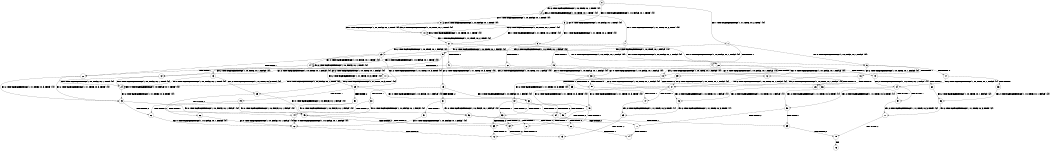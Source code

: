 digraph BCG {
size = "7, 10.5";
center = TRUE;
node [shape = circle];
0 [peripheries = 2];
0 -> 1 [label = "EX !1 !ATOMIC_EXCH_BRANCH (1, +1, TRUE, +0, 2, TRUE) !{0}"];
0 -> 2 [label = "EX !2 !ATOMIC_EXCH_BRANCH (1, +0, TRUE, +0, 1, TRUE) !{0}"];
0 -> 3 [label = "EX !0 !ATOMIC_EXCH_BRANCH (1, +0, FALSE, +0, 1, TRUE) !{0}"];
1 -> 4 [label = "TERMINATE !1"];
1 -> 5 [label = "EX !2 !ATOMIC_EXCH_BRANCH (1, +0, TRUE, +0, 1, FALSE) !{0}"];
1 -> 6 [label = "EX !0 !ATOMIC_EXCH_BRANCH (1, +0, FALSE, +0, 1, FALSE) !{0}"];
2 -> 7 [label = "EX !1 !ATOMIC_EXCH_BRANCH (1, +1, TRUE, +0, 2, TRUE) !{0}"];
2 -> 8 [label = "EX !0 !ATOMIC_EXCH_BRANCH (1, +0, FALSE, +0, 1, TRUE) !{0}"];
2 -> 2 [label = "EX !2 !ATOMIC_EXCH_BRANCH (1, +0, TRUE, +0, 1, TRUE) !{0}"];
3 -> 9 [label = "EX !1 !ATOMIC_EXCH_BRANCH (1, +1, TRUE, +0, 2, TRUE) !{0}"];
3 -> 10 [label = "EX !2 !ATOMIC_EXCH_BRANCH (1, +0, TRUE, +0, 1, TRUE) !{0}"];
3 -> 3 [label = "EX !0 !ATOMIC_EXCH_BRANCH (1, +0, FALSE, +0, 1, TRUE) !{0}"];
4 -> 11 [label = "EX !2 !ATOMIC_EXCH_BRANCH (1, +0, TRUE, +0, 1, FALSE) !{0}"];
4 -> 12 [label = "EX !0 !ATOMIC_EXCH_BRANCH (1, +0, FALSE, +0, 1, FALSE) !{0}"];
5 -> 13 [label = "TERMINATE !1"];
5 -> 14 [label = "EX !0 !ATOMIC_EXCH_BRANCH (1, +0, FALSE, +0, 1, TRUE) !{0}"];
5 -> 15 [label = "EX !2 !ATOMIC_EXCH_BRANCH (1, +1, TRUE, +0, 3, TRUE) !{0}"];
6 -> 16 [label = "TERMINATE !1"];
6 -> 17 [label = "TERMINATE !0"];
6 -> 18 [label = "EX !2 !ATOMIC_EXCH_BRANCH (1, +0, TRUE, +0, 1, FALSE) !{0}"];
7 -> 19 [label = "TERMINATE !1"];
7 -> 20 [label = "EX !0 !ATOMIC_EXCH_BRANCH (1, +0, FALSE, +0, 1, FALSE) !{0}"];
7 -> 5 [label = "EX !2 !ATOMIC_EXCH_BRANCH (1, +0, TRUE, +0, 1, FALSE) !{0}"];
8 -> 21 [label = "EX !1 !ATOMIC_EXCH_BRANCH (1, +1, TRUE, +0, 2, TRUE) !{0}"];
8 -> 10 [label = "EX !2 !ATOMIC_EXCH_BRANCH (1, +0, TRUE, +0, 1, TRUE) !{0}"];
8 -> 8 [label = "EX !0 !ATOMIC_EXCH_BRANCH (1, +0, FALSE, +0, 1, TRUE) !{0}"];
9 -> 22 [label = "TERMINATE !1"];
9 -> 23 [label = "EX !2 !ATOMIC_EXCH_BRANCH (1, +0, TRUE, +0, 1, FALSE) !{0}"];
9 -> 6 [label = "EX !0 !ATOMIC_EXCH_BRANCH (1, +0, FALSE, +0, 1, FALSE) !{0}"];
10 -> 21 [label = "EX !1 !ATOMIC_EXCH_BRANCH (1, +1, TRUE, +0, 2, TRUE) !{0}"];
10 -> 10 [label = "EX !2 !ATOMIC_EXCH_BRANCH (1, +0, TRUE, +0, 1, TRUE) !{0}"];
10 -> 8 [label = "EX !0 !ATOMIC_EXCH_BRANCH (1, +0, FALSE, +0, 1, TRUE) !{0}"];
11 -> 24 [label = "EX !0 !ATOMIC_EXCH_BRANCH (1, +0, FALSE, +0, 1, TRUE) !{0}"];
11 -> 25 [label = "EX !2 !ATOMIC_EXCH_BRANCH (1, +1, TRUE, +0, 3, TRUE) !{0}"];
12 -> 26 [label = "TERMINATE !0"];
12 -> 27 [label = "EX !2 !ATOMIC_EXCH_BRANCH (1, +0, TRUE, +0, 1, FALSE) !{0}"];
13 -> 24 [label = "EX !0 !ATOMIC_EXCH_BRANCH (1, +0, FALSE, +0, 1, TRUE) !{0}"];
13 -> 25 [label = "EX !2 !ATOMIC_EXCH_BRANCH (1, +1, TRUE, +0, 3, TRUE) !{0}"];
14 -> 28 [label = "TERMINATE !1"];
14 -> 29 [label = "EX !2 !ATOMIC_EXCH_BRANCH (1, +1, TRUE, +0, 3, TRUE) !{0}"];
14 -> 14 [label = "EX !0 !ATOMIC_EXCH_BRANCH (1, +0, FALSE, +0, 1, TRUE) !{0}"];
15 -> 30 [label = "TERMINATE !1"];
15 -> 31 [label = "TERMINATE !2"];
15 -> 32 [label = "EX !0 !ATOMIC_EXCH_BRANCH (1, +0, FALSE, +0, 1, FALSE) !{0}"];
16 -> 26 [label = "TERMINATE !0"];
16 -> 27 [label = "EX !2 !ATOMIC_EXCH_BRANCH (1, +0, TRUE, +0, 1, FALSE) !{0}"];
17 -> 33 [label = "TERMINATE !1"];
17 -> 34 [label = "EX !2 !ATOMIC_EXCH_BRANCH (1, +0, TRUE, +0, 1, FALSE) !{1}"];
18 -> 35 [label = "TERMINATE !1"];
18 -> 36 [label = "TERMINATE !0"];
18 -> 37 [label = "EX !2 !ATOMIC_EXCH_BRANCH (1, +1, TRUE, +0, 3, TRUE) !{0}"];
19 -> 38 [label = "EX !0 !ATOMIC_EXCH_BRANCH (1, +0, FALSE, +0, 1, FALSE) !{0}"];
19 -> 11 [label = "EX !2 !ATOMIC_EXCH_BRANCH (1, +0, TRUE, +0, 1, FALSE) !{0}"];
20 -> 39 [label = "TERMINATE !1"];
20 -> 40 [label = "TERMINATE !0"];
20 -> 18 [label = "EX !2 !ATOMIC_EXCH_BRANCH (1, +0, TRUE, +0, 1, FALSE) !{0}"];
21 -> 41 [label = "TERMINATE !1"];
21 -> 23 [label = "EX !2 !ATOMIC_EXCH_BRANCH (1, +0, TRUE, +0, 1, FALSE) !{0}"];
21 -> 20 [label = "EX !0 !ATOMIC_EXCH_BRANCH (1, +0, FALSE, +0, 1, FALSE) !{0}"];
22 -> 42 [label = "EX !2 !ATOMIC_EXCH_BRANCH (1, +0, TRUE, +0, 1, FALSE) !{0}"];
22 -> 12 [label = "EX !0 !ATOMIC_EXCH_BRANCH (1, +0, FALSE, +0, 1, FALSE) !{0}"];
23 -> 28 [label = "TERMINATE !1"];
23 -> 29 [label = "EX !2 !ATOMIC_EXCH_BRANCH (1, +1, TRUE, +0, 3, TRUE) !{0}"];
23 -> 14 [label = "EX !0 !ATOMIC_EXCH_BRANCH (1, +0, FALSE, +0, 1, TRUE) !{0}"];
24 -> 43 [label = "EX !2 !ATOMIC_EXCH_BRANCH (1, +1, TRUE, +0, 3, TRUE) !{0}"];
24 -> 24 [label = "EX !0 !ATOMIC_EXCH_BRANCH (1, +0, FALSE, +0, 1, TRUE) !{0}"];
25 -> 44 [label = "TERMINATE !2"];
25 -> 45 [label = "EX !0 !ATOMIC_EXCH_BRANCH (1, +0, FALSE, +0, 1, FALSE) !{0}"];
26 -> 46 [label = "EX !2 !ATOMIC_EXCH_BRANCH (1, +0, TRUE, +0, 1, FALSE) !{1}"];
27 -> 47 [label = "TERMINATE !0"];
27 -> 48 [label = "EX !2 !ATOMIC_EXCH_BRANCH (1, +1, TRUE, +0, 3, TRUE) !{0}"];
28 -> 43 [label = "EX !2 !ATOMIC_EXCH_BRANCH (1, +1, TRUE, +0, 3, TRUE) !{0}"];
28 -> 24 [label = "EX !0 !ATOMIC_EXCH_BRANCH (1, +0, FALSE, +0, 1, TRUE) !{0}"];
29 -> 49 [label = "TERMINATE !1"];
29 -> 50 [label = "TERMINATE !2"];
29 -> 32 [label = "EX !0 !ATOMIC_EXCH_BRANCH (1, +0, FALSE, +0, 1, FALSE) !{0}"];
30 -> 44 [label = "TERMINATE !2"];
30 -> 45 [label = "EX !0 !ATOMIC_EXCH_BRANCH (1, +0, FALSE, +0, 1, FALSE) !{0}"];
31 -> 51 [label = "TERMINATE !1"];
31 -> 52 [label = "EX !0 !ATOMIC_EXCH_BRANCH (1, +0, FALSE, +0, 1, FALSE) !{0}"];
32 -> 53 [label = "TERMINATE !1"];
32 -> 54 [label = "TERMINATE !2"];
32 -> 55 [label = "TERMINATE !0"];
33 -> 56 [label = "EX !2 !ATOMIC_EXCH_BRANCH (1, +0, TRUE, +0, 1, FALSE) !{2}"];
34 -> 57 [label = "TERMINATE !1"];
34 -> 58 [label = "EX !2 !ATOMIC_EXCH_BRANCH (1, +1, TRUE, +0, 3, TRUE) !{1}"];
35 -> 47 [label = "TERMINATE !0"];
35 -> 48 [label = "EX !2 !ATOMIC_EXCH_BRANCH (1, +1, TRUE, +0, 3, TRUE) !{0}"];
36 -> 57 [label = "TERMINATE !1"];
36 -> 58 [label = "EX !2 !ATOMIC_EXCH_BRANCH (1, +1, TRUE, +0, 3, TRUE) !{1}"];
37 -> 53 [label = "TERMINATE !1"];
37 -> 54 [label = "TERMINATE !2"];
37 -> 55 [label = "TERMINATE !0"];
38 -> 59 [label = "TERMINATE !0"];
38 -> 27 [label = "EX !2 !ATOMIC_EXCH_BRANCH (1, +0, TRUE, +0, 1, FALSE) !{0}"];
39 -> 59 [label = "TERMINATE !0"];
39 -> 27 [label = "EX !2 !ATOMIC_EXCH_BRANCH (1, +0, TRUE, +0, 1, FALSE) !{0}"];
40 -> 60 [label = "TERMINATE !1"];
40 -> 34 [label = "EX !2 !ATOMIC_EXCH_BRANCH (1, +0, TRUE, +0, 1, FALSE) !{1}"];
41 -> 42 [label = "EX !2 !ATOMIC_EXCH_BRANCH (1, +0, TRUE, +0, 1, FALSE) !{0}"];
41 -> 38 [label = "EX !0 !ATOMIC_EXCH_BRANCH (1, +0, FALSE, +0, 1, FALSE) !{0}"];
42 -> 43 [label = "EX !2 !ATOMIC_EXCH_BRANCH (1, +1, TRUE, +0, 3, TRUE) !{0}"];
42 -> 24 [label = "EX !0 !ATOMIC_EXCH_BRANCH (1, +0, FALSE, +0, 1, TRUE) !{0}"];
43 -> 61 [label = "TERMINATE !2"];
43 -> 45 [label = "EX !0 !ATOMIC_EXCH_BRANCH (1, +0, FALSE, +0, 1, FALSE) !{0}"];
44 -> 62 [label = "EX !0 !ATOMIC_EXCH_BRANCH (1, +0, FALSE, +0, 1, FALSE) !{0}"];
45 -> 63 [label = "TERMINATE !2"];
45 -> 64 [label = "TERMINATE !0"];
46 -> 65 [label = "EX !2 !ATOMIC_EXCH_BRANCH (1, +1, TRUE, +0, 3, TRUE) !{1}"];
47 -> 65 [label = "EX !2 !ATOMIC_EXCH_BRANCH (1, +1, TRUE, +0, 3, TRUE) !{1}"];
48 -> 63 [label = "TERMINATE !2"];
48 -> 64 [label = "TERMINATE !0"];
49 -> 61 [label = "TERMINATE !2"];
49 -> 45 [label = "EX !0 !ATOMIC_EXCH_BRANCH (1, +0, FALSE, +0, 1, FALSE) !{0}"];
50 -> 66 [label = "TERMINATE !1"];
50 -> 52 [label = "EX !0 !ATOMIC_EXCH_BRANCH (1, +0, FALSE, +0, 1, FALSE) !{0}"];
51 -> 62 [label = "EX !0 !ATOMIC_EXCH_BRANCH (1, +0, FALSE, +0, 1, FALSE) !{0}"];
52 -> 67 [label = "TERMINATE !1"];
52 -> 68 [label = "TERMINATE !0"];
53 -> 63 [label = "TERMINATE !2"];
53 -> 64 [label = "TERMINATE !0"];
54 -> 67 [label = "TERMINATE !1"];
54 -> 68 [label = "TERMINATE !0"];
55 -> 69 [label = "TERMINATE !1"];
55 -> 70 [label = "TERMINATE !2"];
56 -> 71 [label = "EX !2 !ATOMIC_EXCH_BRANCH (1, +1, TRUE, +0, 3, TRUE) !{2}"];
57 -> 71 [label = "EX !2 !ATOMIC_EXCH_BRANCH (1, +1, TRUE, +0, 3, TRUE) !{2}"];
58 -> 69 [label = "TERMINATE !1"];
58 -> 70 [label = "TERMINATE !2"];
59 -> 46 [label = "EX !2 !ATOMIC_EXCH_BRANCH (1, +0, TRUE, +0, 1, FALSE) !{1}"];
60 -> 56 [label = "EX !2 !ATOMIC_EXCH_BRANCH (1, +0, TRUE, +0, 1, FALSE) !{2}"];
61 -> 62 [label = "EX !0 !ATOMIC_EXCH_BRANCH (1, +0, FALSE, +0, 1, FALSE) !{0}"];
62 -> 72 [label = "TERMINATE !0"];
63 -> 72 [label = "TERMINATE !0"];
64 -> 73 [label = "TERMINATE !2"];
65 -> 73 [label = "TERMINATE !2"];
66 -> 62 [label = "EX !0 !ATOMIC_EXCH_BRANCH (1, +0, FALSE, +0, 1, FALSE) !{0}"];
67 -> 72 [label = "TERMINATE !0"];
68 -> 74 [label = "TERMINATE !1"];
69 -> 75 [label = "TERMINATE !2"];
70 -> 74 [label = "TERMINATE !1"];
71 -> 75 [label = "TERMINATE !2"];
75 -> 76 [label = "exit"];
}
